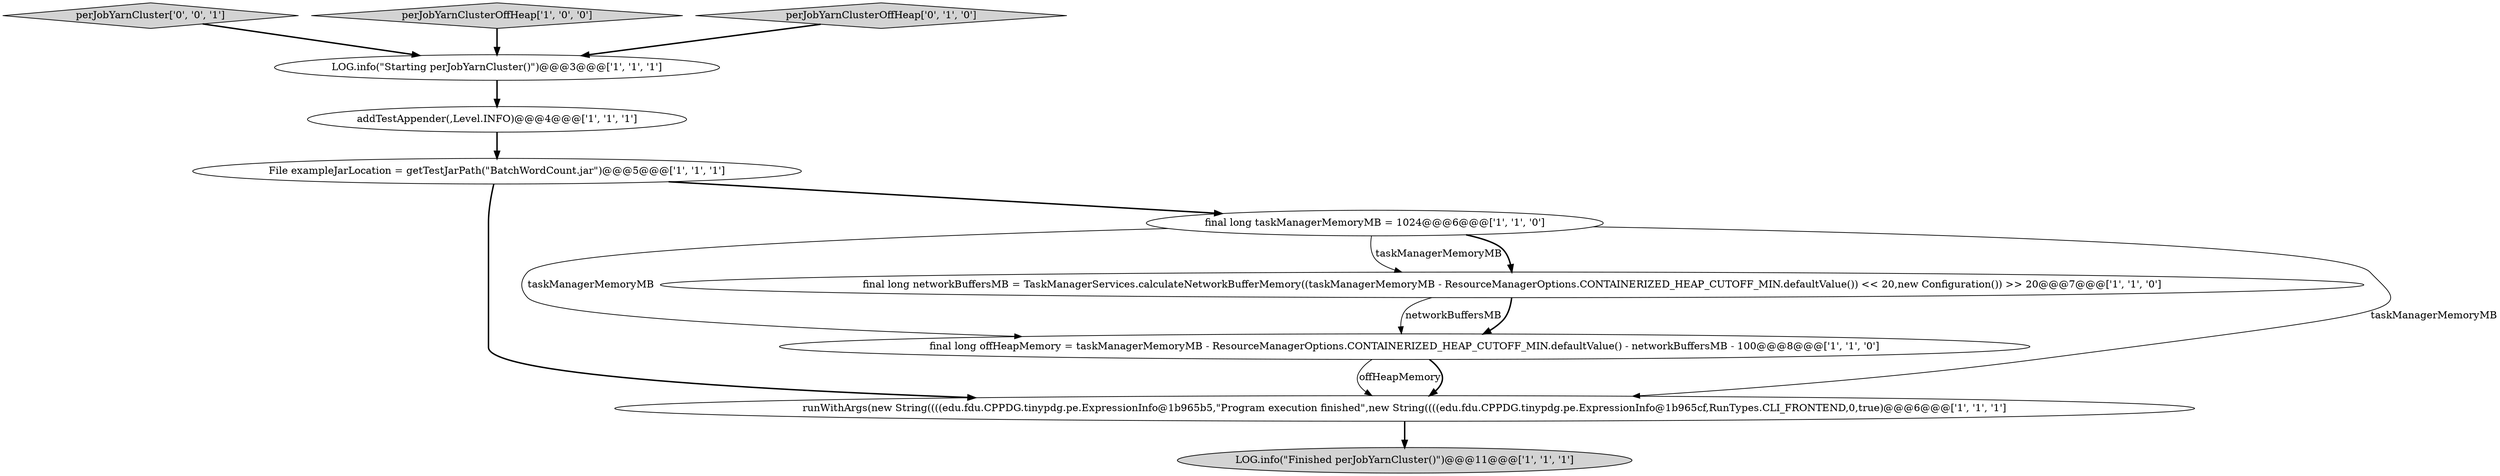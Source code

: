 digraph {
10 [style = filled, label = "perJobYarnCluster['0', '0', '1']", fillcolor = lightgray, shape = diamond image = "AAA0AAABBB3BBB"];
4 [style = filled, label = "LOG.info(\"Finished perJobYarnCluster()\")@@@11@@@['1', '1', '1']", fillcolor = lightgray, shape = ellipse image = "AAA0AAABBB1BBB"];
2 [style = filled, label = "LOG.info(\"Starting perJobYarnCluster()\")@@@3@@@['1', '1', '1']", fillcolor = white, shape = ellipse image = "AAA0AAABBB1BBB"];
0 [style = filled, label = "addTestAppender(,Level.INFO)@@@4@@@['1', '1', '1']", fillcolor = white, shape = ellipse image = "AAA0AAABBB1BBB"];
5 [style = filled, label = "perJobYarnClusterOffHeap['1', '0', '0']", fillcolor = lightgray, shape = diamond image = "AAA0AAABBB1BBB"];
8 [style = filled, label = "final long offHeapMemory = taskManagerMemoryMB - ResourceManagerOptions.CONTAINERIZED_HEAP_CUTOFF_MIN.defaultValue() - networkBuffersMB - 100@@@8@@@['1', '1', '0']", fillcolor = white, shape = ellipse image = "AAA0AAABBB1BBB"];
6 [style = filled, label = "final long networkBuffersMB = TaskManagerServices.calculateNetworkBufferMemory((taskManagerMemoryMB - ResourceManagerOptions.CONTAINERIZED_HEAP_CUTOFF_MIN.defaultValue()) << 20,new Configuration()) >> 20@@@7@@@['1', '1', '0']", fillcolor = white, shape = ellipse image = "AAA0AAABBB1BBB"];
7 [style = filled, label = "File exampleJarLocation = getTestJarPath(\"BatchWordCount.jar\")@@@5@@@['1', '1', '1']", fillcolor = white, shape = ellipse image = "AAA0AAABBB1BBB"];
9 [style = filled, label = "perJobYarnClusterOffHeap['0', '1', '0']", fillcolor = lightgray, shape = diamond image = "AAA0AAABBB2BBB"];
3 [style = filled, label = "runWithArgs(new String((((edu.fdu.CPPDG.tinypdg.pe.ExpressionInfo@1b965b5,\"Program execution finished\",new String((((edu.fdu.CPPDG.tinypdg.pe.ExpressionInfo@1b965cf,RunTypes.CLI_FRONTEND,0,true)@@@6@@@['1', '1', '1']", fillcolor = white, shape = ellipse image = "AAA0AAABBB1BBB"];
1 [style = filled, label = "final long taskManagerMemoryMB = 1024@@@6@@@['1', '1', '0']", fillcolor = white, shape = ellipse image = "AAA0AAABBB1BBB"];
5->2 [style = bold, label=""];
1->8 [style = solid, label="taskManagerMemoryMB"];
8->3 [style = solid, label="offHeapMemory"];
2->0 [style = bold, label=""];
9->2 [style = bold, label=""];
7->1 [style = bold, label=""];
1->3 [style = solid, label="taskManagerMemoryMB"];
6->8 [style = solid, label="networkBuffersMB"];
10->2 [style = bold, label=""];
1->6 [style = solid, label="taskManagerMemoryMB"];
1->6 [style = bold, label=""];
6->8 [style = bold, label=""];
3->4 [style = bold, label=""];
8->3 [style = bold, label=""];
0->7 [style = bold, label=""];
7->3 [style = bold, label=""];
}
